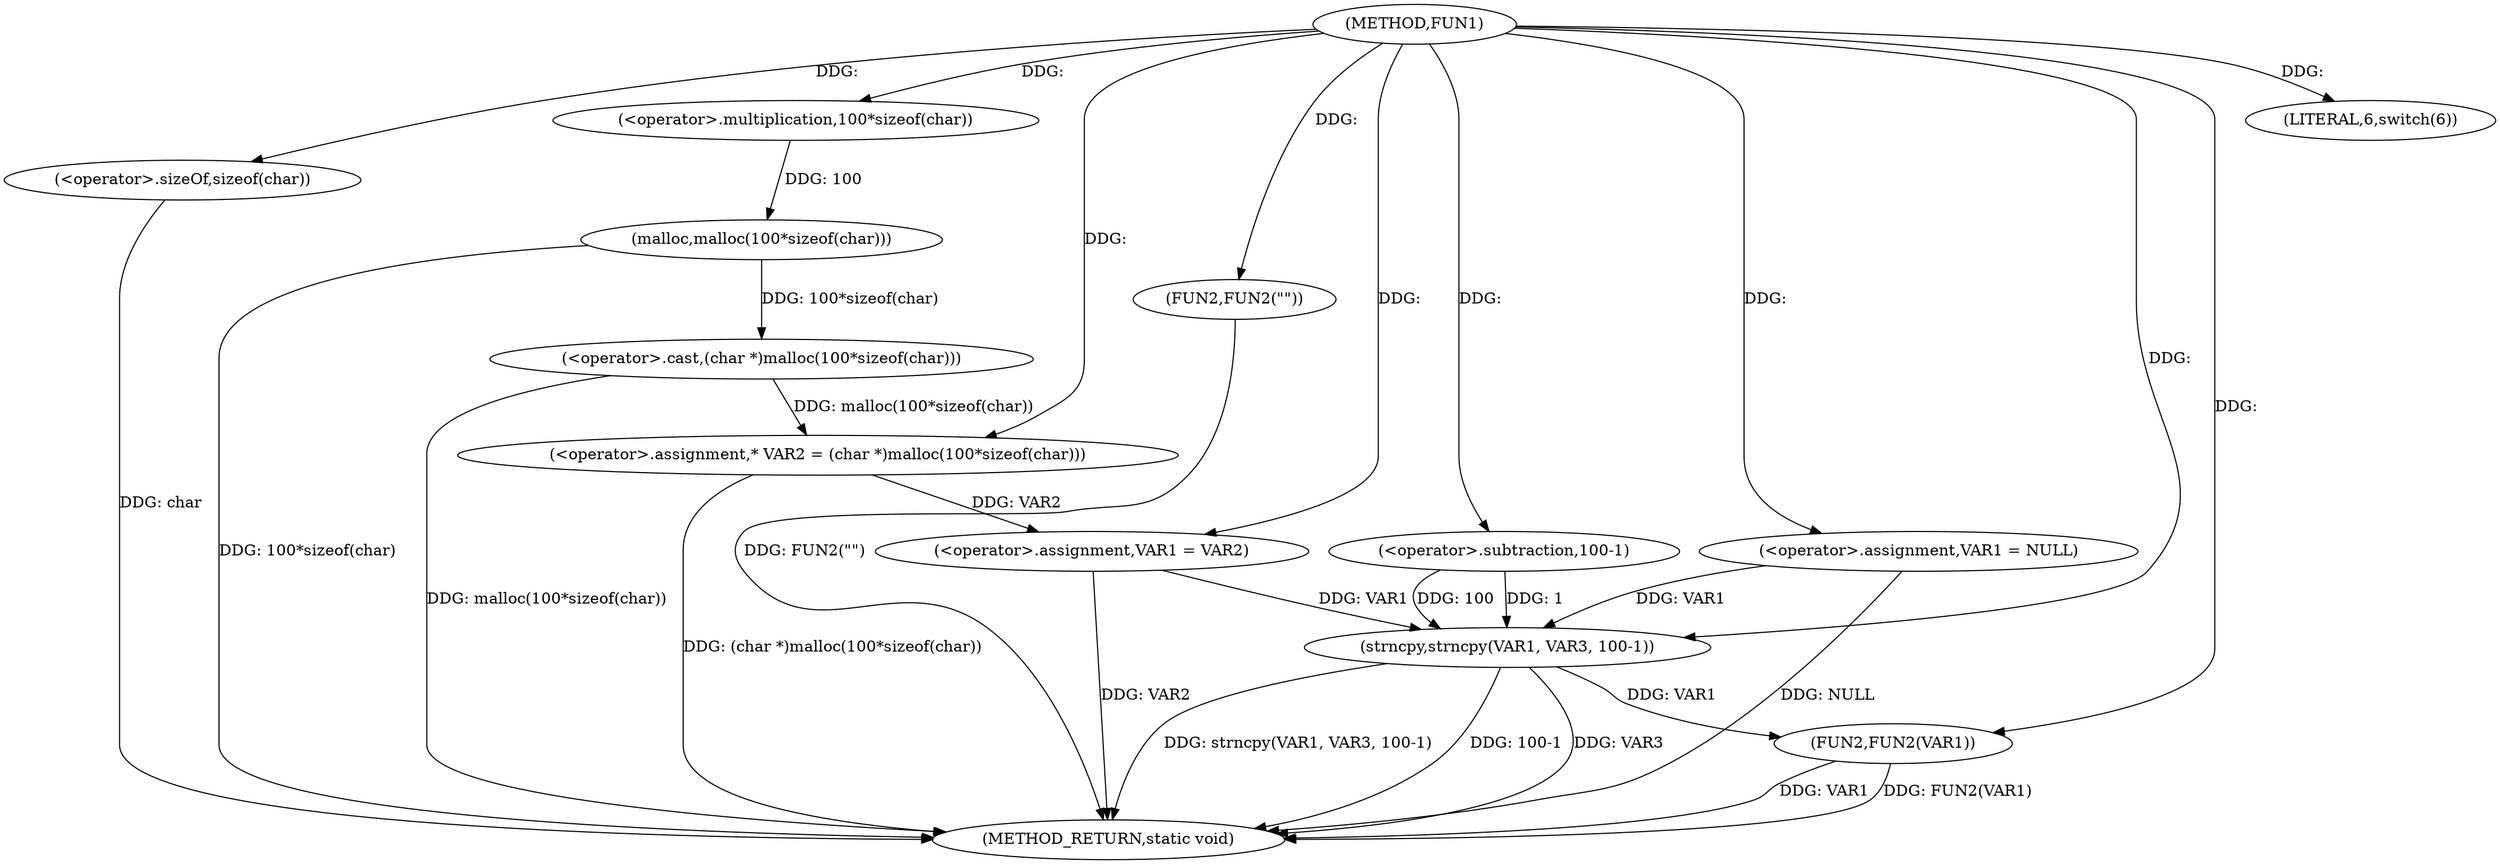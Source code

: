 digraph FUN1 {  
"1000100" [label = "(METHOD,FUN1)" ]
"1000139" [label = "(METHOD_RETURN,static void)" ]
"1000103" [label = "(<operator>.assignment,VAR1 = NULL)" ]
"1000107" [label = "(LITERAL,6,switch(6))" ]
"1000112" [label = "(<operator>.assignment,* VAR2 = (char *)malloc(100*sizeof(char)))" ]
"1000114" [label = "(<operator>.cast,(char *)malloc(100*sizeof(char)))" ]
"1000116" [label = "(malloc,malloc(100*sizeof(char)))" ]
"1000117" [label = "(<operator>.multiplication,100*sizeof(char))" ]
"1000119" [label = "(<operator>.sizeOf,sizeof(char))" ]
"1000121" [label = "(<operator>.assignment,VAR1 = VAR2)" ]
"1000126" [label = "(FUN2,FUN2(\"\"))" ]
"1000131" [label = "(strncpy,strncpy(VAR1, VAR3, 100-1))" ]
"1000134" [label = "(<operator>.subtraction,100-1)" ]
"1000137" [label = "(FUN2,FUN2(VAR1))" ]
  "1000116" -> "1000139"  [ label = "DDG: 100*sizeof(char)"] 
  "1000126" -> "1000139"  [ label = "DDG: FUN2(\"\")"] 
  "1000103" -> "1000139"  [ label = "DDG: NULL"] 
  "1000112" -> "1000139"  [ label = "DDG: (char *)malloc(100*sizeof(char))"] 
  "1000121" -> "1000139"  [ label = "DDG: VAR2"] 
  "1000119" -> "1000139"  [ label = "DDG: char"] 
  "1000137" -> "1000139"  [ label = "DDG: VAR1"] 
  "1000114" -> "1000139"  [ label = "DDG: malloc(100*sizeof(char))"] 
  "1000137" -> "1000139"  [ label = "DDG: FUN2(VAR1)"] 
  "1000131" -> "1000139"  [ label = "DDG: strncpy(VAR1, VAR3, 100-1)"] 
  "1000131" -> "1000139"  [ label = "DDG: 100-1"] 
  "1000131" -> "1000139"  [ label = "DDG: VAR3"] 
  "1000100" -> "1000103"  [ label = "DDG: "] 
  "1000100" -> "1000107"  [ label = "DDG: "] 
  "1000114" -> "1000112"  [ label = "DDG: malloc(100*sizeof(char))"] 
  "1000100" -> "1000112"  [ label = "DDG: "] 
  "1000116" -> "1000114"  [ label = "DDG: 100*sizeof(char)"] 
  "1000117" -> "1000116"  [ label = "DDG: 100"] 
  "1000100" -> "1000117"  [ label = "DDG: "] 
  "1000100" -> "1000119"  [ label = "DDG: "] 
  "1000112" -> "1000121"  [ label = "DDG: VAR2"] 
  "1000100" -> "1000121"  [ label = "DDG: "] 
  "1000100" -> "1000126"  [ label = "DDG: "] 
  "1000103" -> "1000131"  [ label = "DDG: VAR1"] 
  "1000121" -> "1000131"  [ label = "DDG: VAR1"] 
  "1000100" -> "1000131"  [ label = "DDG: "] 
  "1000134" -> "1000131"  [ label = "DDG: 100"] 
  "1000134" -> "1000131"  [ label = "DDG: 1"] 
  "1000100" -> "1000134"  [ label = "DDG: "] 
  "1000131" -> "1000137"  [ label = "DDG: VAR1"] 
  "1000100" -> "1000137"  [ label = "DDG: "] 
}
